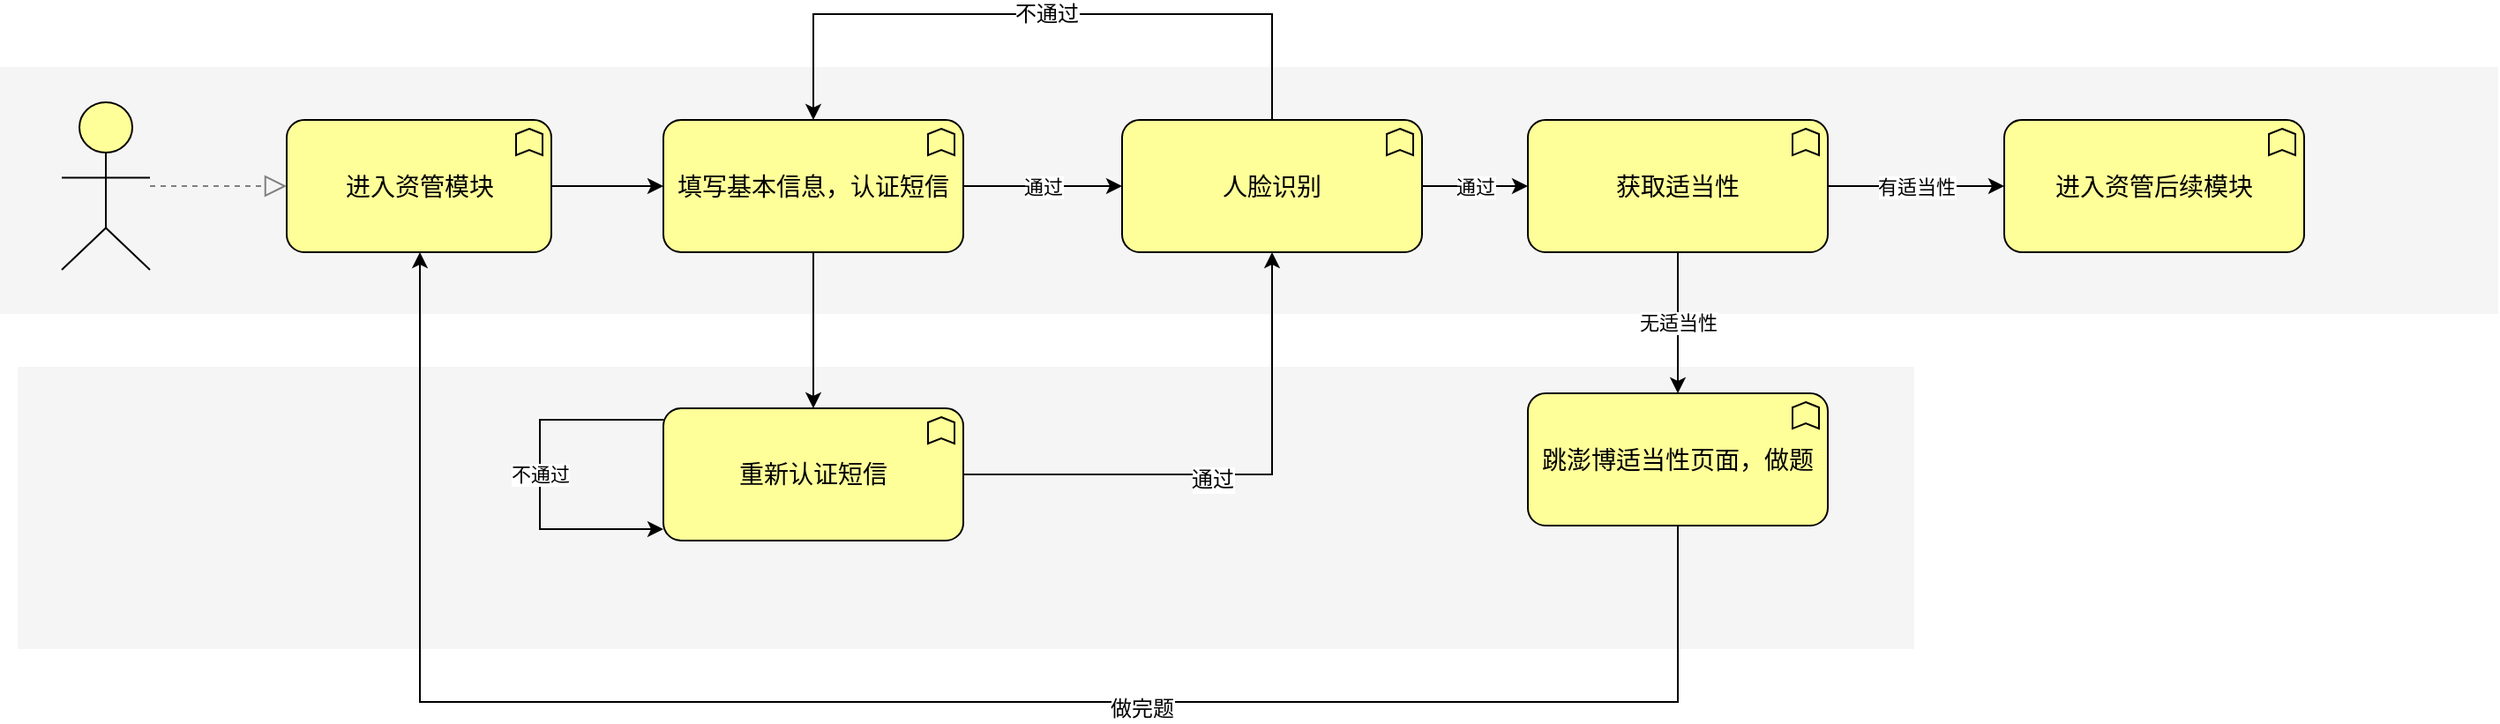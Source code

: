 <mxfile version="12.1.9" type="github" pages="1">
  <diagram name="Page-1" id="44bbcf24-548e-d532-59d3-359de5b44cbb">
    <mxGraphModel dx="1422" dy="762" grid="1" gridSize="10" guides="1" tooltips="1" connect="1" arrows="1" fold="1" page="1" pageScale="1.5" pageWidth="1169" pageHeight="826" background="none" math="0" shadow="0">
      <root>
        <mxCell id="0" style=";html=1;"/>
        <mxCell id="1" style=";html=1;" parent="0"/>
        <mxCell id="6eae4fabf1afb631-35" value="" style="whiteSpace=wrap;html=1;strokeColor=none;strokeWidth=1;fillColor=#f5f5f5;fontSize=14;" parent="1" vertex="1">
          <mxGeometry x="224" y="470" width="1075" height="160" as="geometry"/>
        </mxCell>
        <mxCell id="6eae4fabf1afb631-34" value="" style="whiteSpace=wrap;html=1;strokeColor=none;strokeWidth=1;fillColor=#f5f5f5;fontSize=14;fontStyle=1" parent="1" vertex="1">
          <mxGeometry x="214" y="300" width="1416" height="140" as="geometry"/>
        </mxCell>
        <mxCell id="X2A_fAuBWTHjR4ZHLa9y-1" style="edgeStyle=orthogonalEdgeStyle;rounded=0;orthogonalLoop=1;jettySize=auto;html=1;" parent="1" source="6eae4fabf1afb631-21" target="8yOG6ss0a5ZhWmoC1VQD-1" edge="1">
          <mxGeometry relative="1" as="geometry"/>
        </mxCell>
        <mxCell id="6eae4fabf1afb631-21" value="进入资管模块" style="html=1;whiteSpace=wrap;fillColor=#ffff99;strokeColor=#000000;shape=mxgraph.archimate3.application;appType=func;archiType=rounded;fontSize=14;" parent="1" vertex="1">
          <mxGeometry x="376.5" y="330" width="150" height="75" as="geometry"/>
        </mxCell>
        <mxCell id="6eae4fabf1afb631-33" style="edgeStyle=elbowEdgeStyle;rounded=1;elbow=vertical;html=1;dashed=1;startSize=10;endArrow=block;endFill=0;endSize=10;jettySize=auto;orthogonalLoop=1;strokeColor=#808080;fontSize=14;" parent="1" source="6eae4fabf1afb631-32" target="6eae4fabf1afb631-21" edge="1">
          <mxGeometry relative="1" as="geometry"/>
        </mxCell>
        <mxCell id="6eae4fabf1afb631-32" value="" style="html=1;whiteSpace=wrap;fillColor=#ffff99;strokeColor=#000000;shape=mxgraph.archimate3.actor;fontSize=14;" parent="1" vertex="1">
          <mxGeometry x="249" y="320" width="50" height="95" as="geometry"/>
        </mxCell>
        <mxCell id="X2A_fAuBWTHjR4ZHLa9y-6" value="通过" style="edgeStyle=orthogonalEdgeStyle;rounded=0;orthogonalLoop=1;jettySize=auto;html=1;" parent="1" source="8yOG6ss0a5ZhWmoC1VQD-1" target="X2A_fAuBWTHjR4ZHLa9y-2" edge="1">
          <mxGeometry relative="1" as="geometry"/>
        </mxCell>
        <mxCell id="X2A_fAuBWTHjR4ZHLa9y-8" style="edgeStyle=orthogonalEdgeStyle;rounded=0;orthogonalLoop=1;jettySize=auto;html=1;" parent="1" source="8yOG6ss0a5ZhWmoC1VQD-1" target="X2A_fAuBWTHjR4ZHLa9y-7" edge="1">
          <mxGeometry relative="1" as="geometry"/>
        </mxCell>
        <mxCell id="8yOG6ss0a5ZhWmoC1VQD-1" value="填写基本信息，认证短信" style="html=1;whiteSpace=wrap;fillColor=#ffff99;strokeColor=#000000;shape=mxgraph.archimate3.application;appType=func;archiType=rounded;fontSize=14;" parent="1" vertex="1">
          <mxGeometry x="590" y="330" width="170" height="75" as="geometry"/>
        </mxCell>
        <mxCell id="X2A_fAuBWTHjR4ZHLa9y-5" value="通过" style="edgeStyle=orthogonalEdgeStyle;rounded=0;orthogonalLoop=1;jettySize=auto;html=1;" parent="1" source="X2A_fAuBWTHjR4ZHLa9y-2" target="X2A_fAuBWTHjR4ZHLa9y-4" edge="1">
          <mxGeometry relative="1" as="geometry"/>
        </mxCell>
        <mxCell id="X2A_fAuBWTHjR4ZHLa9y-12" style="edgeStyle=orthogonalEdgeStyle;rounded=0;orthogonalLoop=1;jettySize=auto;html=1;entryX=0.5;entryY=0;entryDx=0;entryDy=0;entryPerimeter=0;" parent="1" source="X2A_fAuBWTHjR4ZHLa9y-2" target="8yOG6ss0a5ZhWmoC1VQD-1" edge="1">
          <mxGeometry relative="1" as="geometry">
            <Array as="points">
              <mxPoint x="935" y="270"/>
              <mxPoint x="675" y="270"/>
            </Array>
          </mxGeometry>
        </mxCell>
        <mxCell id="X2A_fAuBWTHjR4ZHLa9y-13" value="不通过" style="text;html=1;resizable=0;points=[];align=center;verticalAlign=middle;labelBackgroundColor=#ffffff;" parent="X2A_fAuBWTHjR4ZHLa9y-12" vertex="1" connectable="0">
          <mxGeometry x="-0.18" y="1" relative="1" as="geometry">
            <mxPoint x="-32" y="-1" as="offset"/>
          </mxGeometry>
        </mxCell>
        <mxCell id="X2A_fAuBWTHjR4ZHLa9y-2" value="人脸识别" style="html=1;whiteSpace=wrap;fillColor=#ffff99;strokeColor=#000000;shape=mxgraph.archimate3.application;appType=func;archiType=rounded;fontSize=14;" parent="1" vertex="1">
          <mxGeometry x="850" y="330" width="170" height="75" as="geometry"/>
        </mxCell>
        <mxCell id="X2A_fAuBWTHjR4ZHLa9y-15" value="无适当性" style="edgeStyle=orthogonalEdgeStyle;rounded=0;orthogonalLoop=1;jettySize=auto;html=1;" parent="1" source="X2A_fAuBWTHjR4ZHLa9y-4" target="X2A_fAuBWTHjR4ZHLa9y-14" edge="1">
          <mxGeometry relative="1" as="geometry"/>
        </mxCell>
        <mxCell id="X2A_fAuBWTHjR4ZHLa9y-17" value="有适当性" style="edgeStyle=orthogonalEdgeStyle;rounded=0;orthogonalLoop=1;jettySize=auto;html=1;" parent="1" source="X2A_fAuBWTHjR4ZHLa9y-4" target="X2A_fAuBWTHjR4ZHLa9y-16" edge="1">
          <mxGeometry relative="1" as="geometry"/>
        </mxCell>
        <mxCell id="X2A_fAuBWTHjR4ZHLa9y-4" value="获取适当性" style="html=1;whiteSpace=wrap;fillColor=#ffff99;strokeColor=#000000;shape=mxgraph.archimate3.application;appType=func;archiType=rounded;fontSize=14;" parent="1" vertex="1">
          <mxGeometry x="1080" y="330" width="170" height="75" as="geometry"/>
        </mxCell>
        <mxCell id="X2A_fAuBWTHjR4ZHLa9y-9" style="edgeStyle=orthogonalEdgeStyle;rounded=0;orthogonalLoop=1;jettySize=auto;html=1;entryX=0.5;entryY=1;entryDx=0;entryDy=0;entryPerimeter=0;" parent="1" source="X2A_fAuBWTHjR4ZHLa9y-7" target="X2A_fAuBWTHjR4ZHLa9y-2" edge="1">
          <mxGeometry relative="1" as="geometry"/>
        </mxCell>
        <mxCell id="X2A_fAuBWTHjR4ZHLa9y-10" value="通过" style="text;html=1;resizable=0;points=[];align=center;verticalAlign=middle;labelBackgroundColor=#ffffff;" parent="X2A_fAuBWTHjR4ZHLa9y-9" vertex="1" connectable="0">
          <mxGeometry x="-0.063" y="-3" relative="1" as="geometry">
            <mxPoint as="offset"/>
          </mxGeometry>
        </mxCell>
        <mxCell id="X2A_fAuBWTHjR4ZHLa9y-7" value="重新认证短信" style="html=1;whiteSpace=wrap;fillColor=#ffff99;strokeColor=#000000;shape=mxgraph.archimate3.application;appType=func;archiType=rounded;fontSize=14;" parent="1" vertex="1">
          <mxGeometry x="590" y="493.5" width="170" height="75" as="geometry"/>
        </mxCell>
        <mxCell id="X2A_fAuBWTHjR4ZHLa9y-11" value="不通过" style="edgeStyle=orthogonalEdgeStyle;rounded=0;orthogonalLoop=1;jettySize=auto;html=1;" parent="1" source="X2A_fAuBWTHjR4ZHLa9y-7" target="X2A_fAuBWTHjR4ZHLa9y-7" edge="1">
          <mxGeometry relative="1" as="geometry">
            <Array as="points">
              <mxPoint x="520" y="500"/>
            </Array>
          </mxGeometry>
        </mxCell>
        <mxCell id="X2A_fAuBWTHjR4ZHLa9y-18" style="edgeStyle=orthogonalEdgeStyle;rounded=0;orthogonalLoop=1;jettySize=auto;html=1;" parent="1" source="X2A_fAuBWTHjR4ZHLa9y-14" target="6eae4fabf1afb631-21" edge="1">
          <mxGeometry relative="1" as="geometry">
            <Array as="points">
              <mxPoint x="1165" y="660"/>
              <mxPoint x="452" y="660"/>
            </Array>
          </mxGeometry>
        </mxCell>
        <mxCell id="X2A_fAuBWTHjR4ZHLa9y-19" value="做完题" style="text;html=1;resizable=0;points=[];align=center;verticalAlign=middle;labelBackgroundColor=#ffffff;" parent="X2A_fAuBWTHjR4ZHLa9y-18" vertex="1" connectable="0">
          <mxGeometry x="-0.243" y="4" relative="1" as="geometry">
            <mxPoint as="offset"/>
          </mxGeometry>
        </mxCell>
        <mxCell id="X2A_fAuBWTHjR4ZHLa9y-14" value="跳澎博适当性页面，做题" style="html=1;whiteSpace=wrap;fillColor=#ffff99;strokeColor=#000000;shape=mxgraph.archimate3.application;appType=func;archiType=rounded;fontSize=14;" parent="1" vertex="1">
          <mxGeometry x="1080" y="485" width="170" height="75" as="geometry"/>
        </mxCell>
        <mxCell id="X2A_fAuBWTHjR4ZHLa9y-16" value="进入资管后续模块" style="html=1;whiteSpace=wrap;fillColor=#ffff99;strokeColor=#000000;shape=mxgraph.archimate3.application;appType=func;archiType=rounded;fontSize=14;" parent="1" vertex="1">
          <mxGeometry x="1350" y="330" width="170" height="75" as="geometry"/>
        </mxCell>
      </root>
    </mxGraphModel>
  </diagram>
</mxfile>
